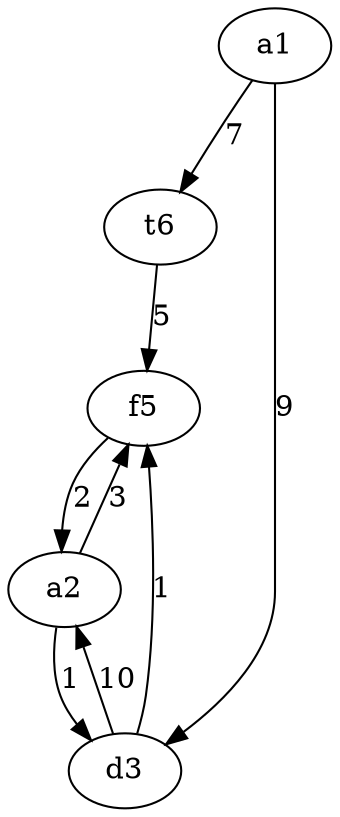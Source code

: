 digraph {
t6
t6->f5 [label=5, weight=5]
d3
d3->a2 [label=10, weight=10]
d3->f5 [label=1, weight=1]
f5
f5->a2 [label=2, weight=2]
a1
a1->d3 [label=9, weight=9]
a1->t6 [label=7, weight=7]
a2
a2->f5 [label=3, weight=3]
a2->d3 [label=1, weight=1]
}